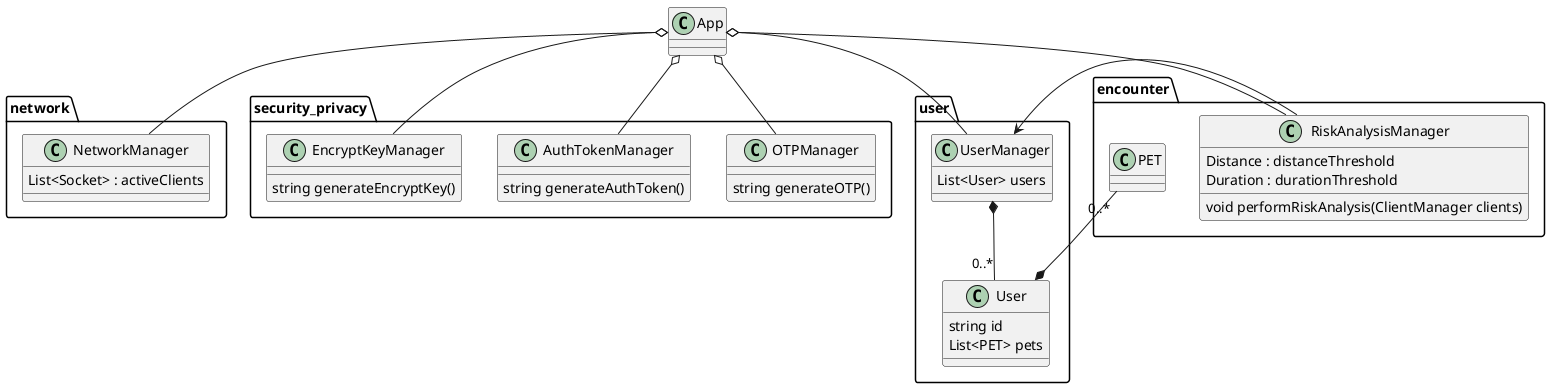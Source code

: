 @startuml
class App

package network {
    class NetworkManager {
        List<Socket> : activeClients
    }
}
App o-- NetworkManager

package security_privacy {
    class OTPManager {
        string generateOTP()
    }

    class AuthTokenManager {
        string generateAuthToken()
    }

    class EncryptKeyManager {
        string generateEncryptKey()
    }
}
App o-- OTPManager
App o-- AuthTokenManager
App o-- EncryptKeyManager

package user {
    class User {
        string id
        List<PET> pets
    }

    class UserManager {
        List<User> users
    }
}
UserManager *-- "0..*" User
App o-- UserManager

package encounter {
    class RiskAnalysisManager {
        Distance : distanceThreshold
        Duration : durationThreshold
        void performRiskAnalysis(ClientManager clients)
    }

    class PET {

    }
}
RiskAnalysisManager --> UserManager
App o-- RiskAnalysisManager
User *-- "0..*" PET
@enduml
